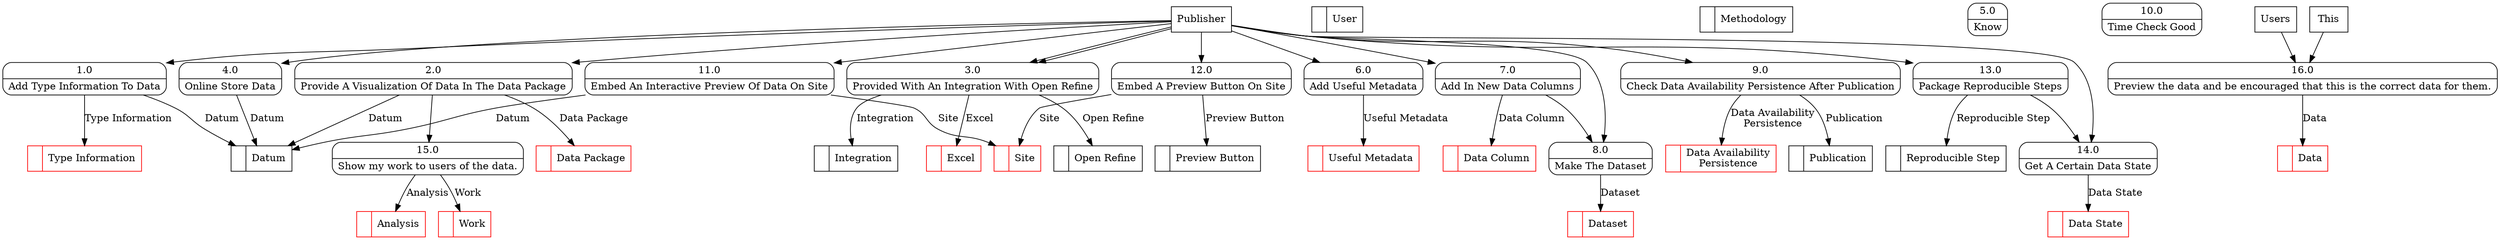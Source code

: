 digraph dfd2{ 
node[shape=record]
200 [label="<f0>  |<f1> Datum " ];
201 [label="<f0>  |<f1> Type Information " color=red];
202 [label="<f0>  |<f1> Data Package " color=red];
203 [label="<f0>  |<f1> Open Refine " ];
204 [label="<f0>  |<f1> Integration " ];
205 [label="<f0>  |<f1> Excel " color=red];
206 [label="<f0>  |<f1> User " ];
207 [label="<f0>  |<f1> Dataset " color=red];
208 [label="<f0>  |<f1> Useful Metadata " color=red];
209 [label="<f0>  |<f1> Data Availability\nPersistence " color=red];
210 [label="<f0>  |<f1> Publication " ];
211 [label="<f0>  |<f1> Site " color=red];
212 [label="<f0>  |<f1> Preview Button " ];
213 [label="<f0>  |<f1> Methodology " ];
214 [label="<f0>  |<f1> Reproducible Step " ];
215 [label="<f0>  |<f1> Data Column " color=red];
216 [label="<f0>  |<f1> Data State " color=red];
217 [label="Publisher" shape=box];
218 [label="{<f0> 1.0|<f1> Add Type Information To Data }" shape=Mrecord];
219 [label="{<f0> 2.0|<f1> Provide A Visualization Of Data In The Data Package }" shape=Mrecord];
220 [label="{<f0> 3.0|<f1> Provided With An Integration With Open Refine }" shape=Mrecord];
221 [label="{<f0> 4.0|<f1> Online Store Data }" shape=Mrecord];
222 [label="{<f0> 5.0|<f1> Know }" shape=Mrecord];
223 [label="{<f0> 6.0|<f1> Add Useful Metadata }" shape=Mrecord];
224 [label="{<f0> 7.0|<f1> Add In New Data Columns }" shape=Mrecord];
225 [label="{<f0> 8.0|<f1> Make The Dataset }" shape=Mrecord];
226 [label="{<f0> 9.0|<f1> Check Data Availability Persistence After Publication }" shape=Mrecord];
227 [label="{<f0> 10.0|<f1> Time Check Good }" shape=Mrecord];
228 [label="{<f0> 11.0|<f1> Embed An Interactive Preview Of Data On Site }" shape=Mrecord];
229 [label="{<f0> 12.0|<f1> Embed A Preview Button On Site }" shape=Mrecord];
230 [label="{<f0> 13.0|<f1> Package Reproducible Steps }" shape=Mrecord];
231 [label="{<f0> 14.0|<f1> Get A Certain Data State }" shape=Mrecord];
15 [label="{<f0> 15.0|<f1> Show my work to users of the data. }" shape=Mrecord];
219 -> 15
1001 [label="<f0>  |<f1> Analysis " color=red];
15 -> 1001 [label="Analysis"]
1003 [label="<f0>  |<f1> Work " color=red];
15 -> 1003 [label="Work"]
16 [label="{<f0> 16.0|<f1> Preview the data and be encouraged that this is the correct data for them. }" shape=Mrecord];
1005 [label="Users" shape=box];
1005 -> 16
1007 [label="This" shape=box];
1007 -> 16
1009 [label="<f0>  |<f1> Data " color=red];
16 -> 1009 [label="Data"]
217 -> 218
217 -> 219
217 -> 220
217 -> 220
217 -> 221
217 -> 223
217 -> 224
217 -> 225
217 -> 226
217 -> 228
217 -> 229
217 -> 230
217 -> 231
218 -> 201 [label="Type Information"]
218 -> 200 [label="Datum"]
219 -> 202 [label="Data Package"]
219 -> 200 [label="Datum"]
220 -> 204 [label="Integration"]
220 -> 203 [label="Open Refine"]
220 -> 205 [label="Excel"]
221 -> 200 [label="Datum"]
223 -> 208 [label="Useful Metadata"]
224 -> 225
224 -> 215 [label="Data Column"]
225 -> 207 [label="Dataset"]
226 -> 209 [label="Data Availability\nPersistence"]
226 -> 210 [label="Publication"]
228 -> 211 [label="Site"]
228 -> 200 [label="Datum"]
229 -> 212 [label="Preview Button"]
229 -> 211 [label="Site"]
230 -> 231
230 -> 214 [label="Reproducible Step"]
231 -> 216 [label="Data State"]
}